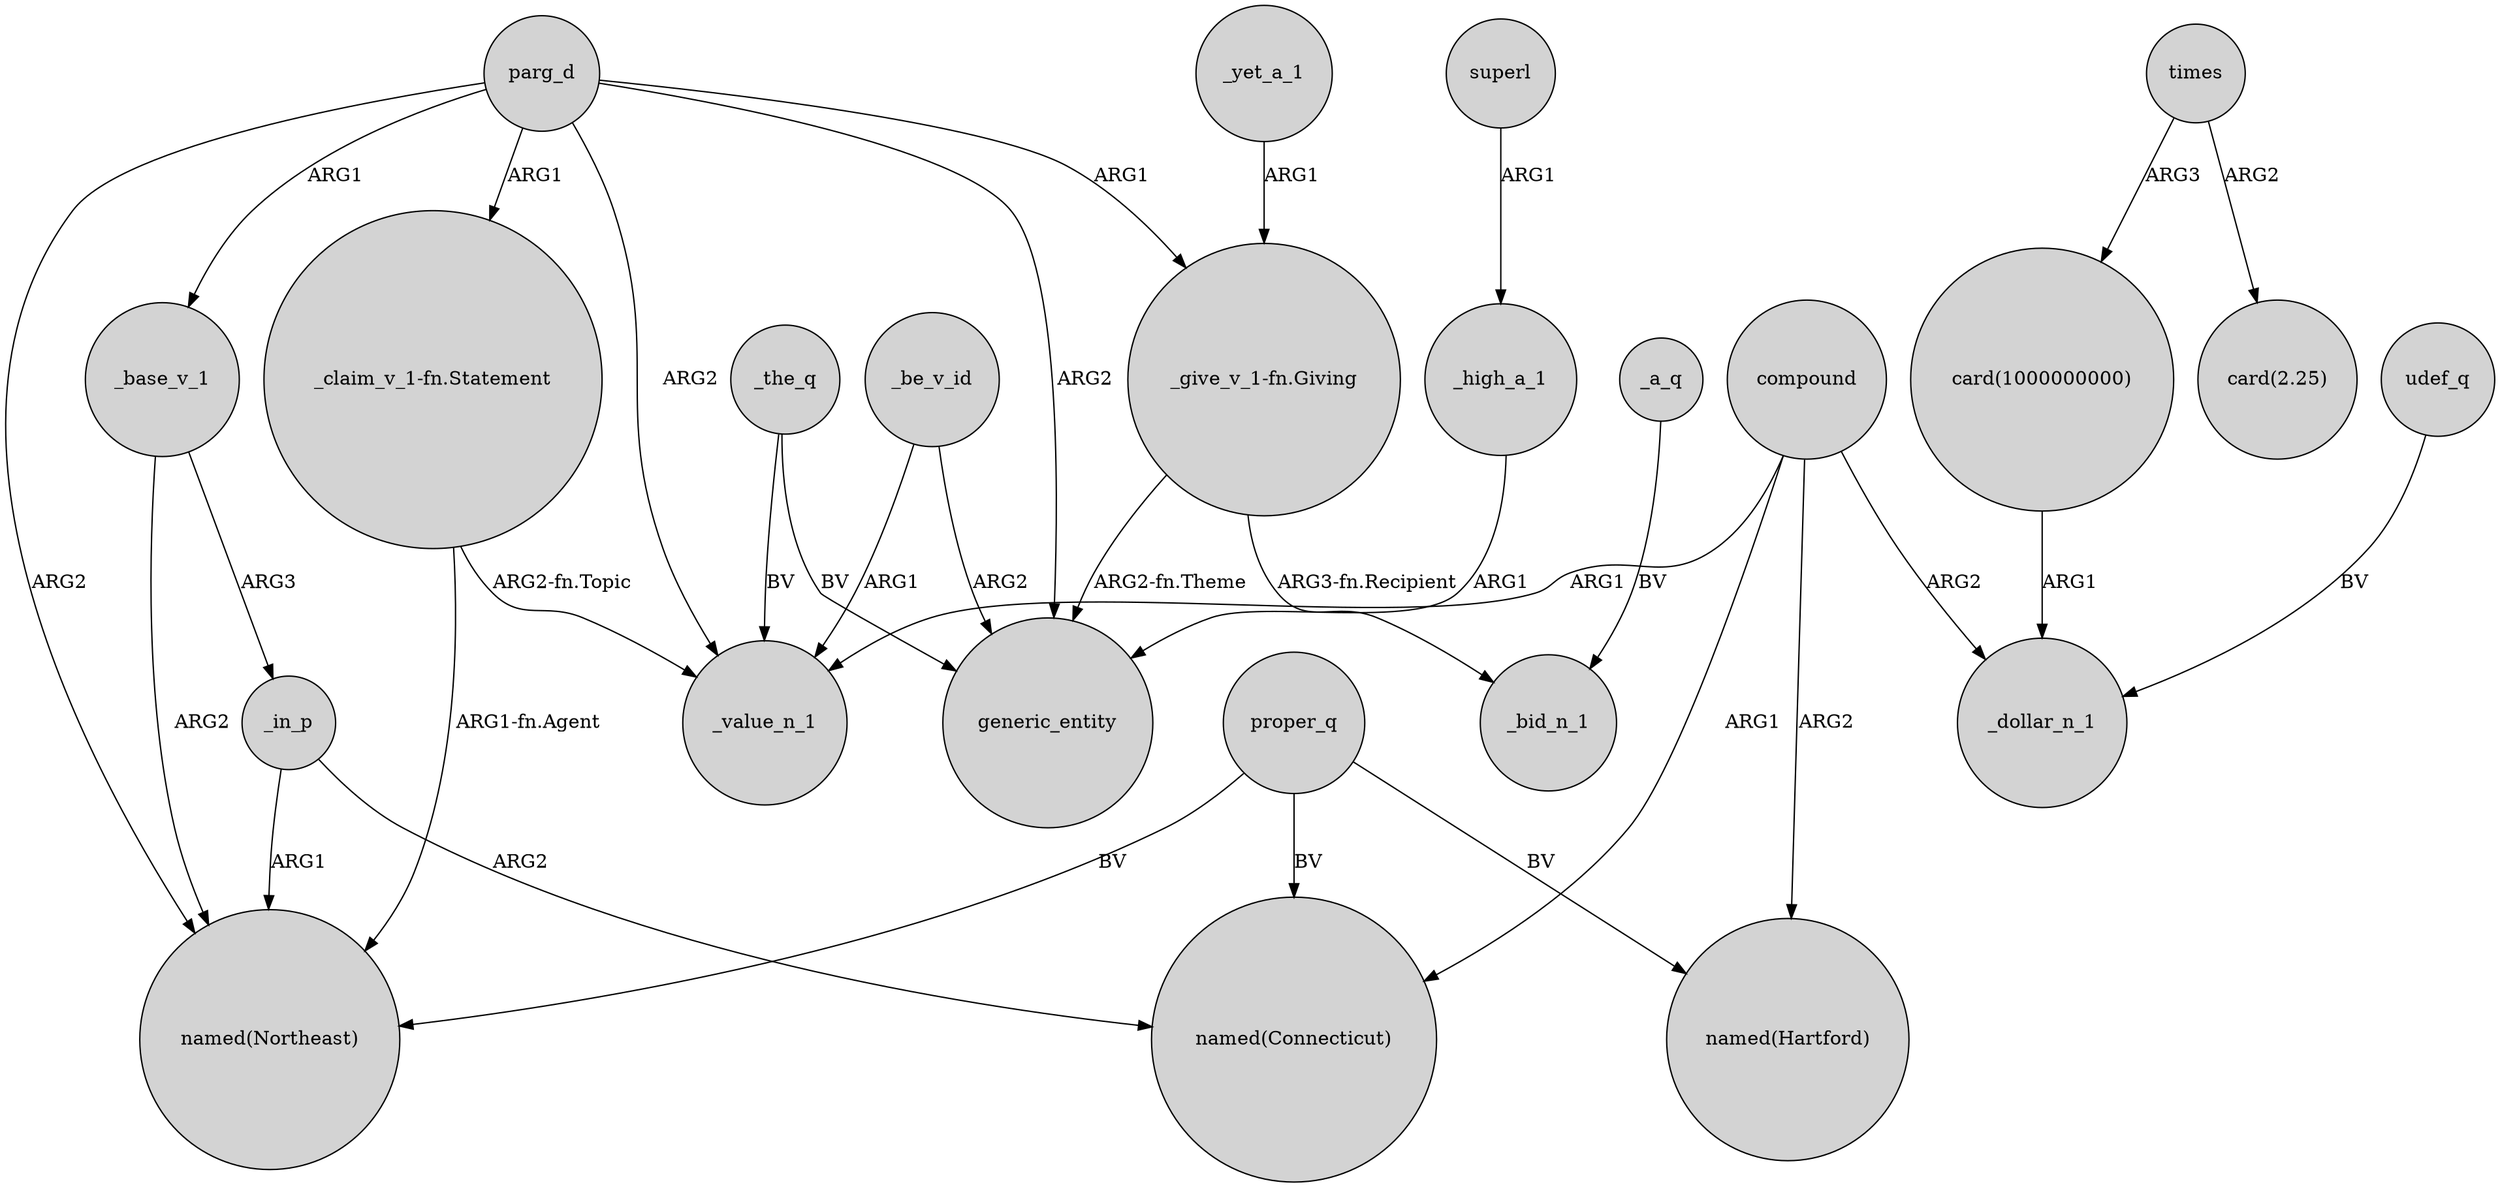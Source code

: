 digraph {
	node [shape=circle style=filled]
	_the_q -> generic_entity [label=BV]
	parg_d -> _value_n_1 [label=ARG2]
	superl -> _high_a_1 [label=ARG1]
	parg_d -> generic_entity [label=ARG2]
	"_claim_v_1-fn.Statement" -> _value_n_1 [label="ARG2-fn.Topic"]
	_in_p -> "named(Northeast)" [label=ARG1]
	proper_q -> "named(Hartford)" [label=BV]
	parg_d -> "named(Northeast)" [label=ARG2]
	_yet_a_1 -> "_give_v_1-fn.Giving" [label=ARG1]
	_be_v_id -> generic_entity [label=ARG2]
	times -> "card(1000000000)" [label=ARG3]
	"_give_v_1-fn.Giving" -> _bid_n_1 [label="ARG3-fn.Recipient"]
	_high_a_1 -> generic_entity [label=ARG1]
	compound -> "named(Hartford)" [label=ARG2]
	_base_v_1 -> "named(Northeast)" [label=ARG2]
	_base_v_1 -> _in_p [label=ARG3]
	_a_q -> _bid_n_1 [label=BV]
	_the_q -> _value_n_1 [label=BV]
	_in_p -> "named(Connecticut)" [label=ARG2]
	parg_d -> "_claim_v_1-fn.Statement" [label=ARG1]
	parg_d -> _base_v_1 [label=ARG1]
	_be_v_id -> _value_n_1 [label=ARG1]
	"_claim_v_1-fn.Statement" -> "named(Northeast)" [label="ARG1-fn.Agent"]
	times -> "card(2.25)" [label=ARG2]
	proper_q -> "named(Northeast)" [label=BV]
	proper_q -> "named(Connecticut)" [label=BV]
	"card(1000000000)" -> _dollar_n_1 [label=ARG1]
	compound -> _dollar_n_1 [label=ARG2]
	"_give_v_1-fn.Giving" -> generic_entity [label="ARG2-fn.Theme"]
	compound -> _value_n_1 [label=ARG1]
	udef_q -> _dollar_n_1 [label=BV]
	compound -> "named(Connecticut)" [label=ARG1]
	parg_d -> "_give_v_1-fn.Giving" [label=ARG1]
}

